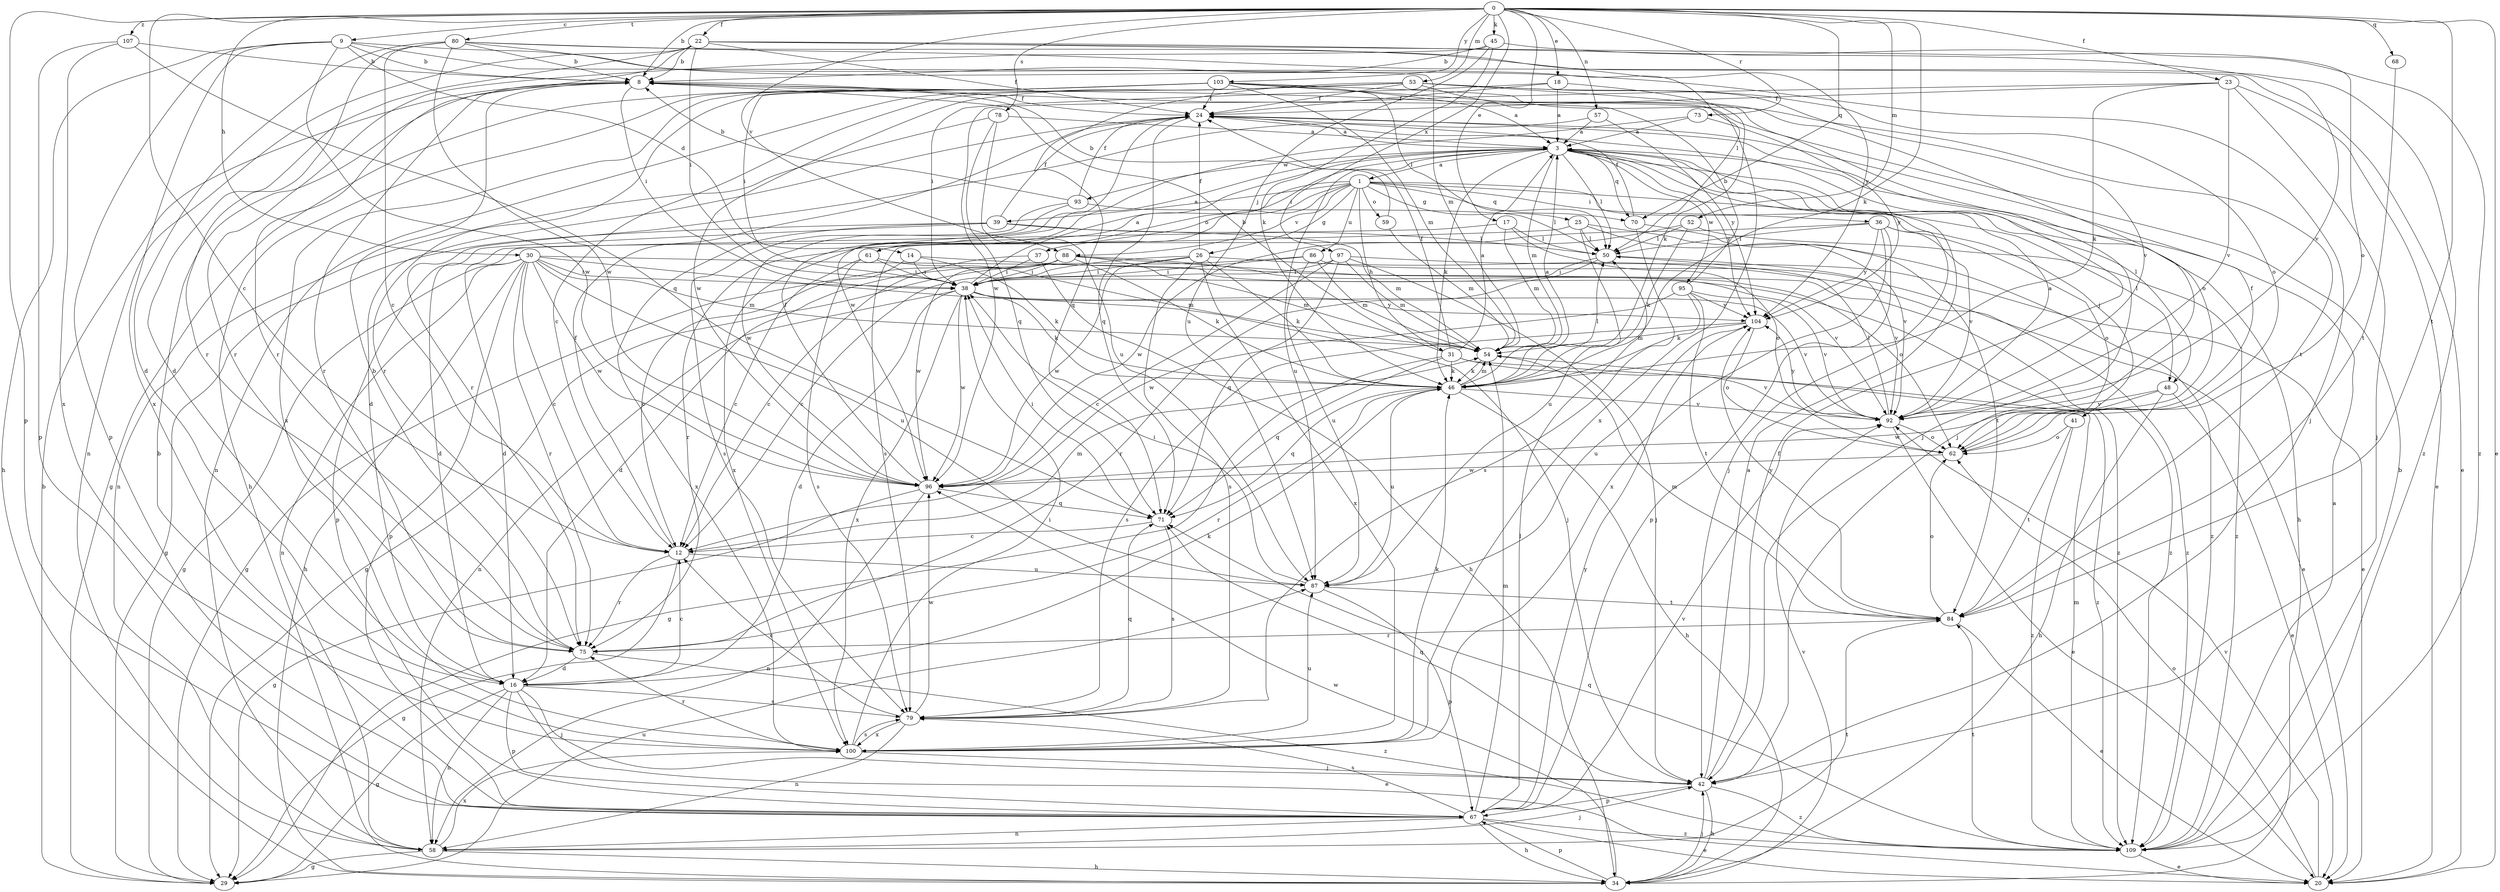 strict digraph  {
0;
1;
3;
8;
9;
12;
14;
16;
17;
18;
20;
22;
23;
24;
25;
26;
29;
30;
31;
34;
36;
37;
38;
39;
41;
42;
45;
46;
48;
50;
52;
53;
54;
57;
58;
59;
61;
62;
67;
68;
70;
71;
73;
75;
78;
79;
80;
84;
86;
87;
88;
92;
93;
95;
96;
97;
100;
103;
104;
107;
109;
0 -> 8  [label=b];
0 -> 9  [label=c];
0 -> 12  [label=c];
0 -> 17  [label=e];
0 -> 18  [label=e];
0 -> 20  [label=e];
0 -> 22  [label=f];
0 -> 23  [label=f];
0 -> 30  [label=h];
0 -> 45  [label=k];
0 -> 46  [label=k];
0 -> 52  [label=m];
0 -> 53  [label=m];
0 -> 57  [label=n];
0 -> 67  [label=p];
0 -> 68  [label=q];
0 -> 70  [label=q];
0 -> 73  [label=r];
0 -> 78  [label=s];
0 -> 80  [label=t];
0 -> 84  [label=t];
0 -> 88  [label=v];
0 -> 97  [label=x];
0 -> 103  [label=y];
0 -> 107  [label=z];
1 -> 25  [label=g];
1 -> 26  [label=g];
1 -> 31  [label=h];
1 -> 36  [label=i];
1 -> 39  [label=j];
1 -> 41  [label=j];
1 -> 48  [label=l];
1 -> 59  [label=o];
1 -> 61  [label=o];
1 -> 70  [label=q];
1 -> 79  [label=s];
1 -> 86  [label=u];
1 -> 88  [label=v];
1 -> 100  [label=x];
3 -> 1  [label=a];
3 -> 34  [label=h];
3 -> 37  [label=i];
3 -> 42  [label=j];
3 -> 46  [label=k];
3 -> 48  [label=l];
3 -> 50  [label=l];
3 -> 54  [label=m];
3 -> 70  [label=q];
3 -> 87  [label=u];
3 -> 93  [label=w];
3 -> 95  [label=w];
3 -> 104  [label=y];
8 -> 24  [label=f];
8 -> 38  [label=i];
8 -> 75  [label=r];
9 -> 8  [label=b];
9 -> 14  [label=d];
9 -> 34  [label=h];
9 -> 42  [label=j];
9 -> 54  [label=m];
9 -> 67  [label=p];
9 -> 96  [label=w];
9 -> 100  [label=x];
12 -> 24  [label=f];
12 -> 29  [label=g];
12 -> 54  [label=m];
12 -> 75  [label=r];
12 -> 87  [label=u];
14 -> 12  [label=c];
14 -> 38  [label=i];
14 -> 46  [label=k];
14 -> 109  [label=z];
16 -> 12  [label=c];
16 -> 20  [label=e];
16 -> 29  [label=g];
16 -> 42  [label=j];
16 -> 46  [label=k];
16 -> 58  [label=n];
16 -> 67  [label=p];
16 -> 79  [label=s];
17 -> 16  [label=d];
17 -> 50  [label=l];
17 -> 54  [label=m];
17 -> 62  [label=o];
18 -> 3  [label=a];
18 -> 24  [label=f];
18 -> 38  [label=i];
18 -> 46  [label=k];
20 -> 62  [label=o];
20 -> 92  [label=v];
22 -> 8  [label=b];
22 -> 16  [label=d];
22 -> 24  [label=f];
22 -> 38  [label=i];
22 -> 58  [label=n];
22 -> 62  [label=o];
22 -> 75  [label=r];
22 -> 92  [label=v];
22 -> 104  [label=y];
23 -> 20  [label=e];
23 -> 24  [label=f];
23 -> 42  [label=j];
23 -> 46  [label=k];
23 -> 92  [label=v];
23 -> 96  [label=w];
24 -> 3  [label=a];
24 -> 16  [label=d];
24 -> 62  [label=o];
24 -> 71  [label=q];
25 -> 50  [label=l];
25 -> 75  [label=r];
25 -> 87  [label=u];
25 -> 92  [label=v];
25 -> 109  [label=z];
26 -> 12  [label=c];
26 -> 24  [label=f];
26 -> 38  [label=i];
26 -> 46  [label=k];
26 -> 79  [label=s];
26 -> 96  [label=w];
26 -> 100  [label=x];
26 -> 109  [label=z];
29 -> 8  [label=b];
29 -> 87  [label=u];
30 -> 12  [label=c];
30 -> 29  [label=g];
30 -> 34  [label=h];
30 -> 38  [label=i];
30 -> 42  [label=j];
30 -> 54  [label=m];
30 -> 58  [label=n];
30 -> 67  [label=p];
30 -> 75  [label=r];
30 -> 87  [label=u];
30 -> 96  [label=w];
30 -> 109  [label=z];
31 -> 3  [label=a];
31 -> 8  [label=b];
31 -> 24  [label=f];
31 -> 29  [label=g];
31 -> 46  [label=k];
31 -> 71  [label=q];
31 -> 92  [label=v];
31 -> 109  [label=z];
34 -> 42  [label=j];
34 -> 67  [label=p];
34 -> 92  [label=v];
34 -> 96  [label=w];
36 -> 16  [label=d];
36 -> 50  [label=l];
36 -> 62  [label=o];
36 -> 67  [label=p];
36 -> 92  [label=v];
36 -> 100  [label=x];
36 -> 104  [label=y];
37 -> 12  [label=c];
37 -> 34  [label=h];
37 -> 38  [label=i];
38 -> 3  [label=a];
38 -> 16  [label=d];
38 -> 46  [label=k];
38 -> 58  [label=n];
38 -> 92  [label=v];
38 -> 96  [label=w];
38 -> 100  [label=x];
38 -> 104  [label=y];
39 -> 24  [label=f];
39 -> 29  [label=g];
39 -> 50  [label=l];
39 -> 54  [label=m];
39 -> 67  [label=p];
39 -> 100  [label=x];
41 -> 62  [label=o];
41 -> 84  [label=t];
41 -> 109  [label=z];
42 -> 3  [label=a];
42 -> 24  [label=f];
42 -> 34  [label=h];
42 -> 67  [label=p];
42 -> 71  [label=q];
42 -> 109  [label=z];
45 -> 8  [label=b];
45 -> 46  [label=k];
45 -> 75  [label=r];
45 -> 87  [label=u];
45 -> 109  [label=z];
46 -> 3  [label=a];
46 -> 34  [label=h];
46 -> 50  [label=l];
46 -> 54  [label=m];
46 -> 71  [label=q];
46 -> 75  [label=r];
46 -> 87  [label=u];
46 -> 92  [label=v];
48 -> 20  [label=e];
48 -> 34  [label=h];
48 -> 92  [label=v];
48 -> 96  [label=w];
50 -> 38  [label=i];
50 -> 75  [label=r];
50 -> 92  [label=v];
52 -> 46  [label=k];
52 -> 50  [label=l];
52 -> 96  [label=w];
52 -> 109  [label=z];
53 -> 12  [label=c];
53 -> 24  [label=f];
53 -> 42  [label=j];
53 -> 58  [label=n];
53 -> 62  [label=o];
53 -> 71  [label=q];
53 -> 92  [label=v];
53 -> 96  [label=w];
53 -> 100  [label=x];
54 -> 46  [label=k];
57 -> 3  [label=a];
57 -> 75  [label=r];
57 -> 104  [label=y];
58 -> 29  [label=g];
58 -> 34  [label=h];
58 -> 42  [label=j];
58 -> 84  [label=t];
58 -> 100  [label=x];
59 -> 8  [label=b];
59 -> 54  [label=m];
61 -> 3  [label=a];
61 -> 12  [label=c];
61 -> 38  [label=i];
61 -> 54  [label=m];
61 -> 79  [label=s];
62 -> 24  [label=f];
62 -> 96  [label=w];
67 -> 8  [label=b];
67 -> 20  [label=e];
67 -> 34  [label=h];
67 -> 50  [label=l];
67 -> 54  [label=m];
67 -> 58  [label=n];
67 -> 79  [label=s];
67 -> 92  [label=v];
67 -> 104  [label=y];
67 -> 109  [label=z];
68 -> 84  [label=t];
70 -> 24  [label=f];
70 -> 79  [label=s];
70 -> 84  [label=t];
71 -> 12  [label=c];
71 -> 38  [label=i];
71 -> 79  [label=s];
73 -> 3  [label=a];
73 -> 96  [label=w];
73 -> 104  [label=y];
75 -> 8  [label=b];
75 -> 16  [label=d];
75 -> 109  [label=z];
78 -> 3  [label=a];
78 -> 58  [label=n];
78 -> 71  [label=q];
78 -> 87  [label=u];
79 -> 12  [label=c];
79 -> 58  [label=n];
79 -> 71  [label=q];
79 -> 96  [label=w];
79 -> 100  [label=x];
80 -> 8  [label=b];
80 -> 12  [label=c];
80 -> 16  [label=d];
80 -> 20  [label=e];
80 -> 50  [label=l];
80 -> 75  [label=r];
80 -> 96  [label=w];
80 -> 109  [label=z];
84 -> 20  [label=e];
84 -> 54  [label=m];
84 -> 62  [label=o];
84 -> 75  [label=r];
84 -> 104  [label=y];
86 -> 20  [label=e];
86 -> 29  [label=g];
86 -> 38  [label=i];
86 -> 54  [label=m];
86 -> 87  [label=u];
87 -> 38  [label=i];
87 -> 67  [label=p];
87 -> 84  [label=t];
88 -> 16  [label=d];
88 -> 29  [label=g];
88 -> 38  [label=i];
88 -> 46  [label=k];
88 -> 54  [label=m];
88 -> 62  [label=o];
88 -> 92  [label=v];
88 -> 96  [label=w];
92 -> 3  [label=a];
92 -> 20  [label=e];
92 -> 50  [label=l];
92 -> 62  [label=o];
92 -> 104  [label=y];
93 -> 8  [label=b];
93 -> 24  [label=f];
93 -> 50  [label=l];
93 -> 79  [label=s];
93 -> 96  [label=w];
95 -> 8  [label=b];
95 -> 46  [label=k];
95 -> 84  [label=t];
95 -> 92  [label=v];
95 -> 96  [label=w];
95 -> 104  [label=y];
96 -> 24  [label=f];
96 -> 29  [label=g];
96 -> 58  [label=n];
96 -> 71  [label=q];
97 -> 12  [label=c];
97 -> 20  [label=e];
97 -> 38  [label=i];
97 -> 42  [label=j];
97 -> 54  [label=m];
97 -> 71  [label=q];
100 -> 38  [label=i];
100 -> 42  [label=j];
100 -> 46  [label=k];
100 -> 75  [label=r];
100 -> 79  [label=s];
100 -> 87  [label=u];
103 -> 3  [label=a];
103 -> 24  [label=f];
103 -> 29  [label=g];
103 -> 34  [label=h];
103 -> 38  [label=i];
103 -> 42  [label=j];
103 -> 50  [label=l];
103 -> 54  [label=m];
103 -> 75  [label=r];
103 -> 84  [label=t];
103 -> 100  [label=x];
104 -> 54  [label=m];
104 -> 62  [label=o];
104 -> 79  [label=s];
104 -> 87  [label=u];
107 -> 8  [label=b];
107 -> 67  [label=p];
107 -> 71  [label=q];
107 -> 100  [label=x];
109 -> 3  [label=a];
109 -> 8  [label=b];
109 -> 20  [label=e];
109 -> 54  [label=m];
109 -> 71  [label=q];
109 -> 84  [label=t];
}
